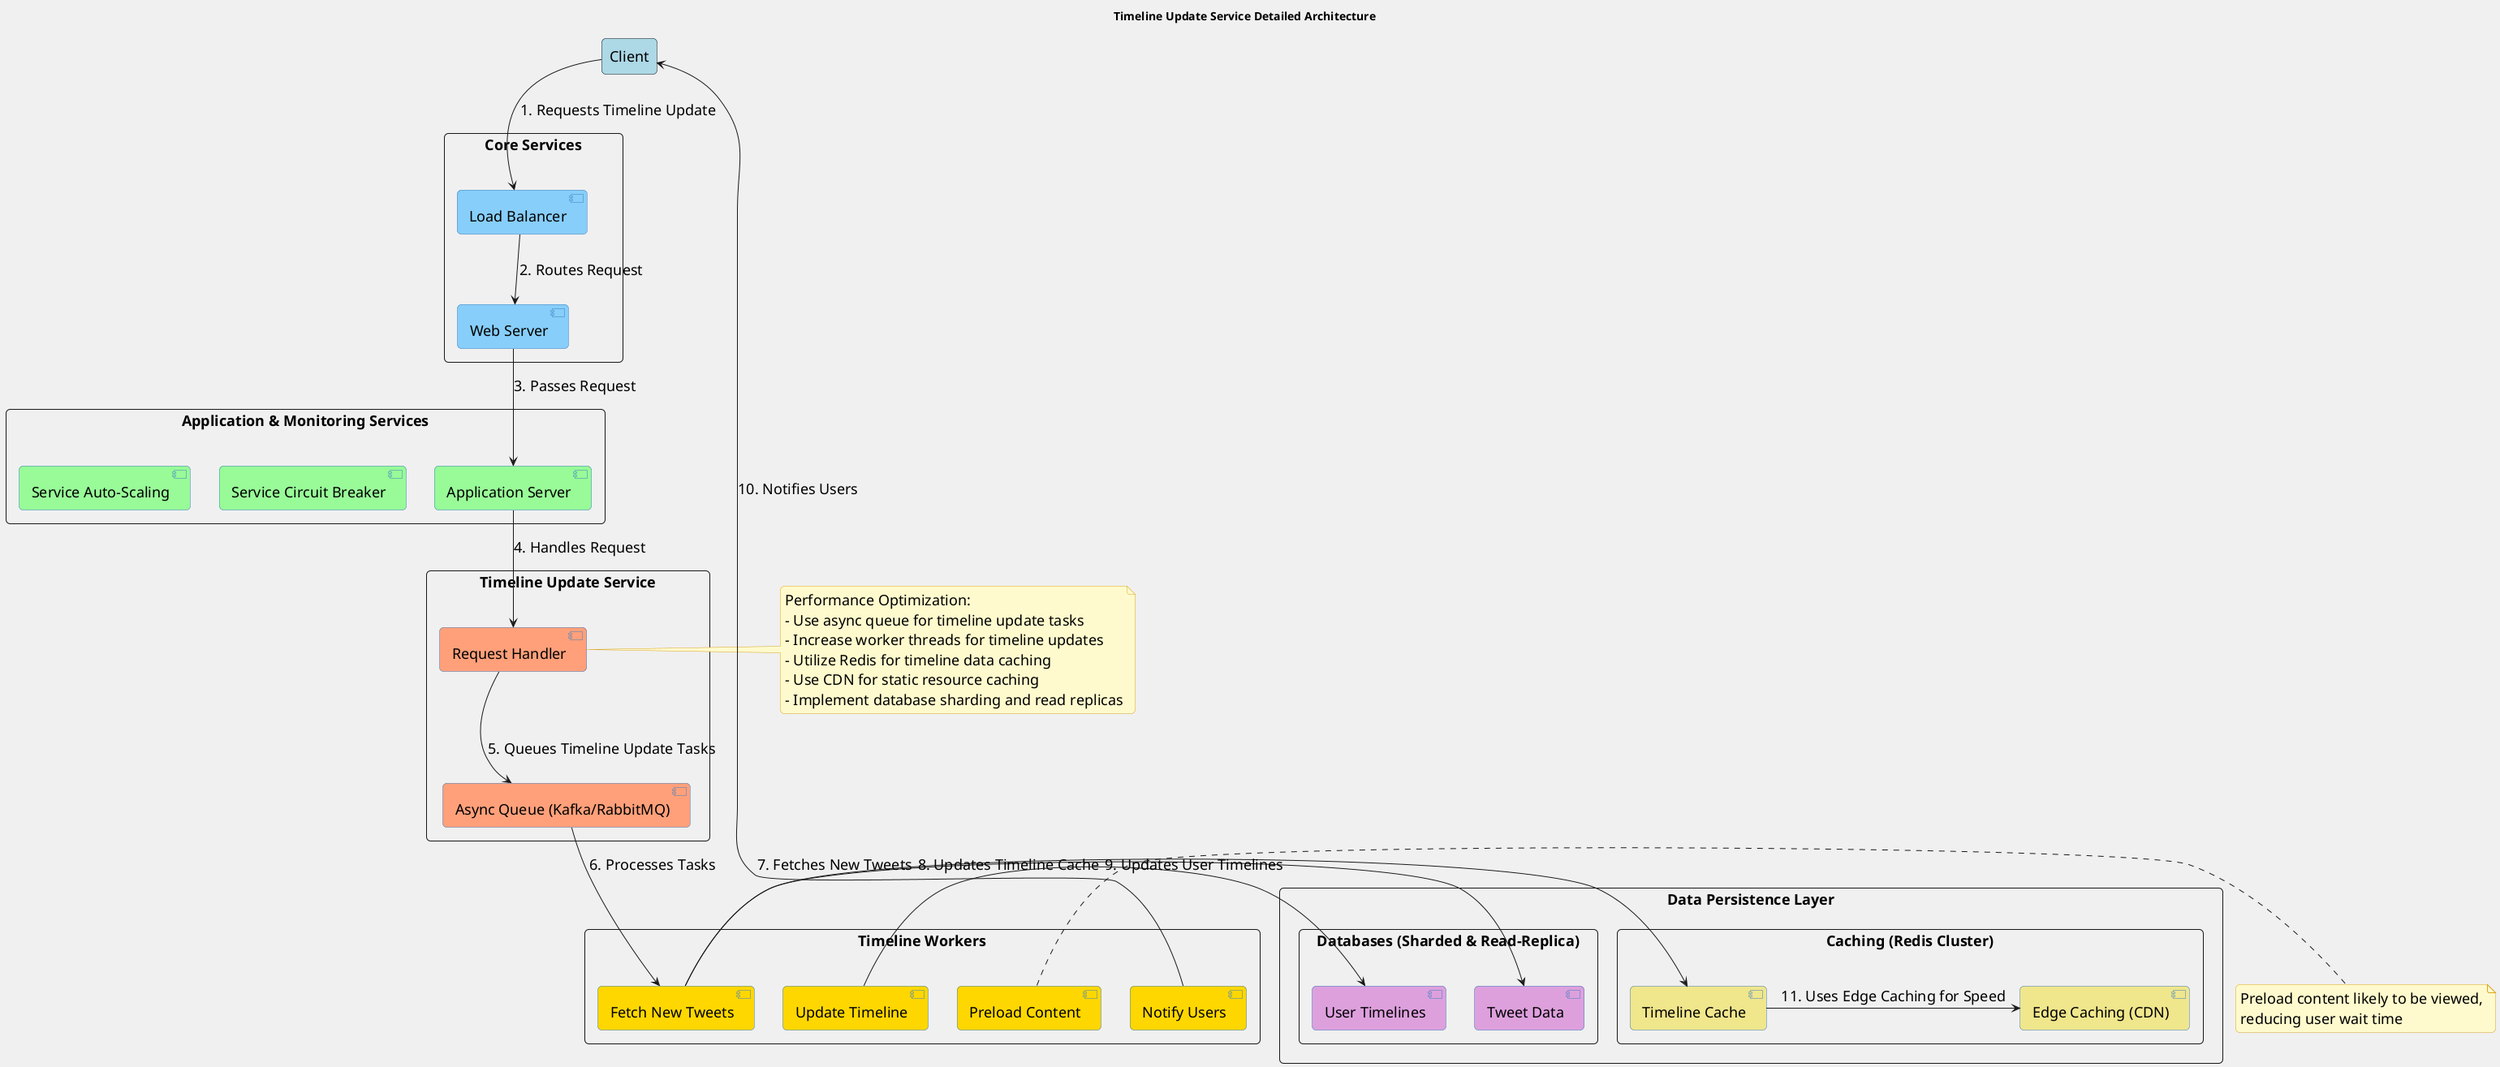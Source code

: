 @startuml Timeline Update Service Detailed Architecture

!define RECTANGLE rectangle
allowmixing

skinparam backgroundColor #F0F0F0
skinparam defaultFontName Arial
skinparam defaultFontSize 18
skinparam roundCorner 10
skinparam componentStyle uml2

skinparam component {
  BorderColor #3C7FC0
  BackgroundColor #D4E5F7
}

skinparam note {
  BackgroundColor #FFFACD
  BorderColor #DAA520
  FontSize 18
}

title Timeline Update Service Detailed Architecture

RECTANGLE "Client" as Client #LightBlue

RECTANGLE "Core Services" as CoreServices {
  component "Load Balancer" as LB #87CEFA
  component "Web Server" as WS #87CEFA
}

RECTANGLE "Application & Monitoring Services" as AMS {
  component "Application Server" as AS #98FB98
  component "Service Circuit Breaker" as SCB #98FB98
  component "Service Auto-Scaling" as SAS #98FB98
}

RECTANGLE "Timeline Update Service" as TUS {
  component "Request Handler" as RH #FFA07A
  component "Async Queue (Kafka/RabbitMQ)" as AQ #FFA07A
}

rectangle "Timeline Workers" as TW {
  component "Fetch New Tweets" as FNT #FFD700
  component "Update Timeline" as UT #FFD700
  component "Notify Users" as NU #FFD700
  component "Preload Content" as PC #FFD700
}

rectangle "Data Persistence Layer" as DPL {
  rectangle "Caching (Redis Cluster)" as Cache {
    component "Timeline Cache" as TC #F0E68C
    component "Edge Caching (CDN)" as EC #F0E68C
  }
  rectangle "Databases (Sharded & Read-Replica)" as DB {
    component "User Timelines" as UTDB #DDA0DD
    component "Tweet Data" as TD #DDA0DD
  }
}

Client -down-> LB : 1. Requests Timeline Update
LB -down-> WS : 2. Routes Request
WS -down-> AS : 3. Passes Request
AS -down-> RH : 4. Handles Request
RH -down-> AQ : 5. Queues Timeline Update Tasks
AQ -down-> FNT : 6. Processes Tasks
FNT -right-> TD : 7. Fetches New Tweets
FNT -down-> TC : 8. Updates Timeline Cache
UT -up-> UTDB : 9. Updates User Timelines
NU -up-> Client : 10. Notifies Users
TC -right-> EC : 11. Uses Edge Caching for Speed

note right of RH
  Performance Optimization:
  - Use async queue for timeline update tasks
  - Increase worker threads for timeline updates
  - Utilize Redis for timeline data caching
  - Use CDN for static resource caching
  - Implement database sharding and read replicas
end note

note right of PC
  Preload content likely to be viewed,
  reducing user wait time
end note

@enduml
